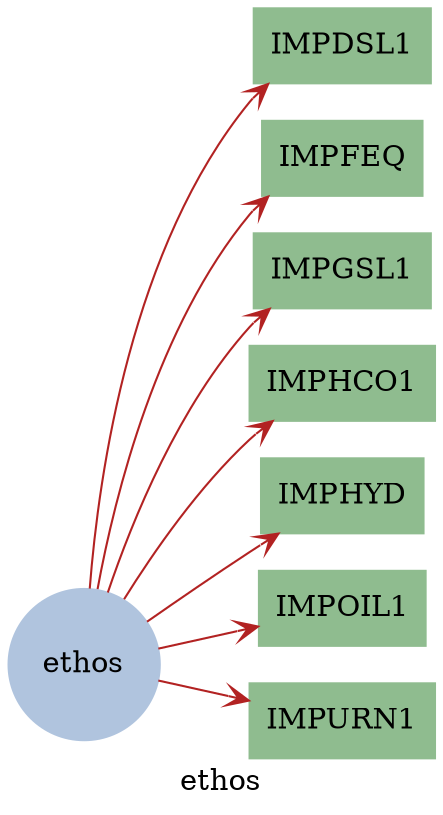 // This file is generated by the --graph_format option of the Temoa model.  It
// is a Graphviz DOT language text description of a Temoa model instance.  For
// the curious, Graphviz will read this file to create an equivalent image in
// a number of formats, including SVG, PNG, GIF, and PDF.  For example, here
// is how one might invoke Graphviz to create an SVG image from the dot file.
//
// dot -Tsvg -o model.svg model.dot
//
// For more information, see the Graphviz homepage: http://graphviz.org/

// This particular file is the dot language description of the flow of energy
// via the carrier 'ethos'.

strict digraph Temoa_energy_carrier {
	label = "ethos"

	color       = "black";
	compound    = "True";
	concentrate = "True";
	rankdir     = "LR";
	splines     = "True";

	// Default node attributes
	node [ style="filled" ] ;

	// Default edge attributes
	edge [
	  arrowhead      = "vee",
	  fontsize       = "8",
	  label          = "   ",
	  labelfloat     = "false",
	  len            = "2",
	  weight         = "0.5",
	] ;


	// Define individual nodes (and non-default characteristics)
	subgraph techs {
		node [ color="darkseagreen", shape="box" ] ;

		"IMPDSL1" [ href="../processes/process_IMPDSL1.svg" ] ;
		"IMPFEQ"  [ href="../processes/process_IMPFEQ.svg" ] ;
		"IMPGSL1" [ href="../processes/process_IMPGSL1.svg" ] ;
		"IMPHCO1" [ href="../processes/process_IMPHCO1.svg" ] ;
		"IMPHYD"  [ href="../processes/process_IMPHYD.svg" ] ;
		"IMPOIL1" [ href="../processes/process_IMPOIL1.svg" ] ;
		"IMPURN1" [ href="../processes/process_IMPURN1.svg" ] ;
	}

	subgraph energy_carriers {
		node [ color="lightsteelblue", shape="circle" ] ;

		"ethos" [ href="../simple_model.svg" ] ;
	}

	// Define individual edges (and non-default characteristics)
	subgraph outputs {
		edge [ color="forestgreen" ] ;

		// no edges in this section
	}

	subgraph inputs {
		edge [ color="firebrick" ] ;

		"ethos" -> "IMPDSL1" ;
		"ethos" -> "IMPFEQ" ;
		"ethos" -> "IMPGSL1" ;
		"ethos" -> "IMPHCO1" ;
		"ethos" -> "IMPHYD" ;
		"ethos" -> "IMPOIL1" ;
		"ethos" -> "IMPURN1" ;
	}
}
